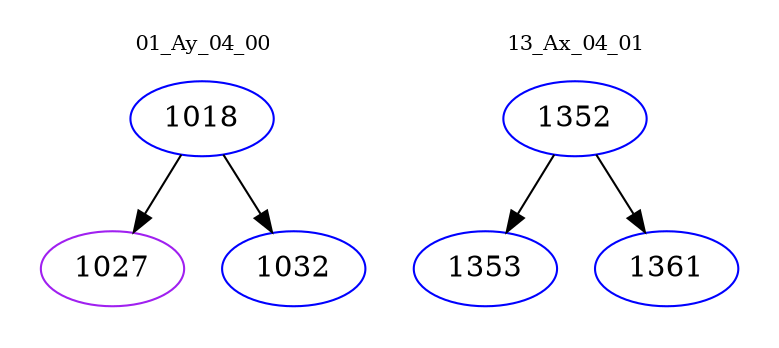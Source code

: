 digraph{
subgraph cluster_0 {
color = white
label = "01_Ay_04_00";
fontsize=10;
T0_1018 [label="1018", color="blue"]
T0_1018 -> T0_1027 [color="black"]
T0_1027 [label="1027", color="purple"]
T0_1018 -> T0_1032 [color="black"]
T0_1032 [label="1032", color="blue"]
}
subgraph cluster_1 {
color = white
label = "13_Ax_04_01";
fontsize=10;
T1_1352 [label="1352", color="blue"]
T1_1352 -> T1_1353 [color="black"]
T1_1353 [label="1353", color="blue"]
T1_1352 -> T1_1361 [color="black"]
T1_1361 [label="1361", color="blue"]
}
}
